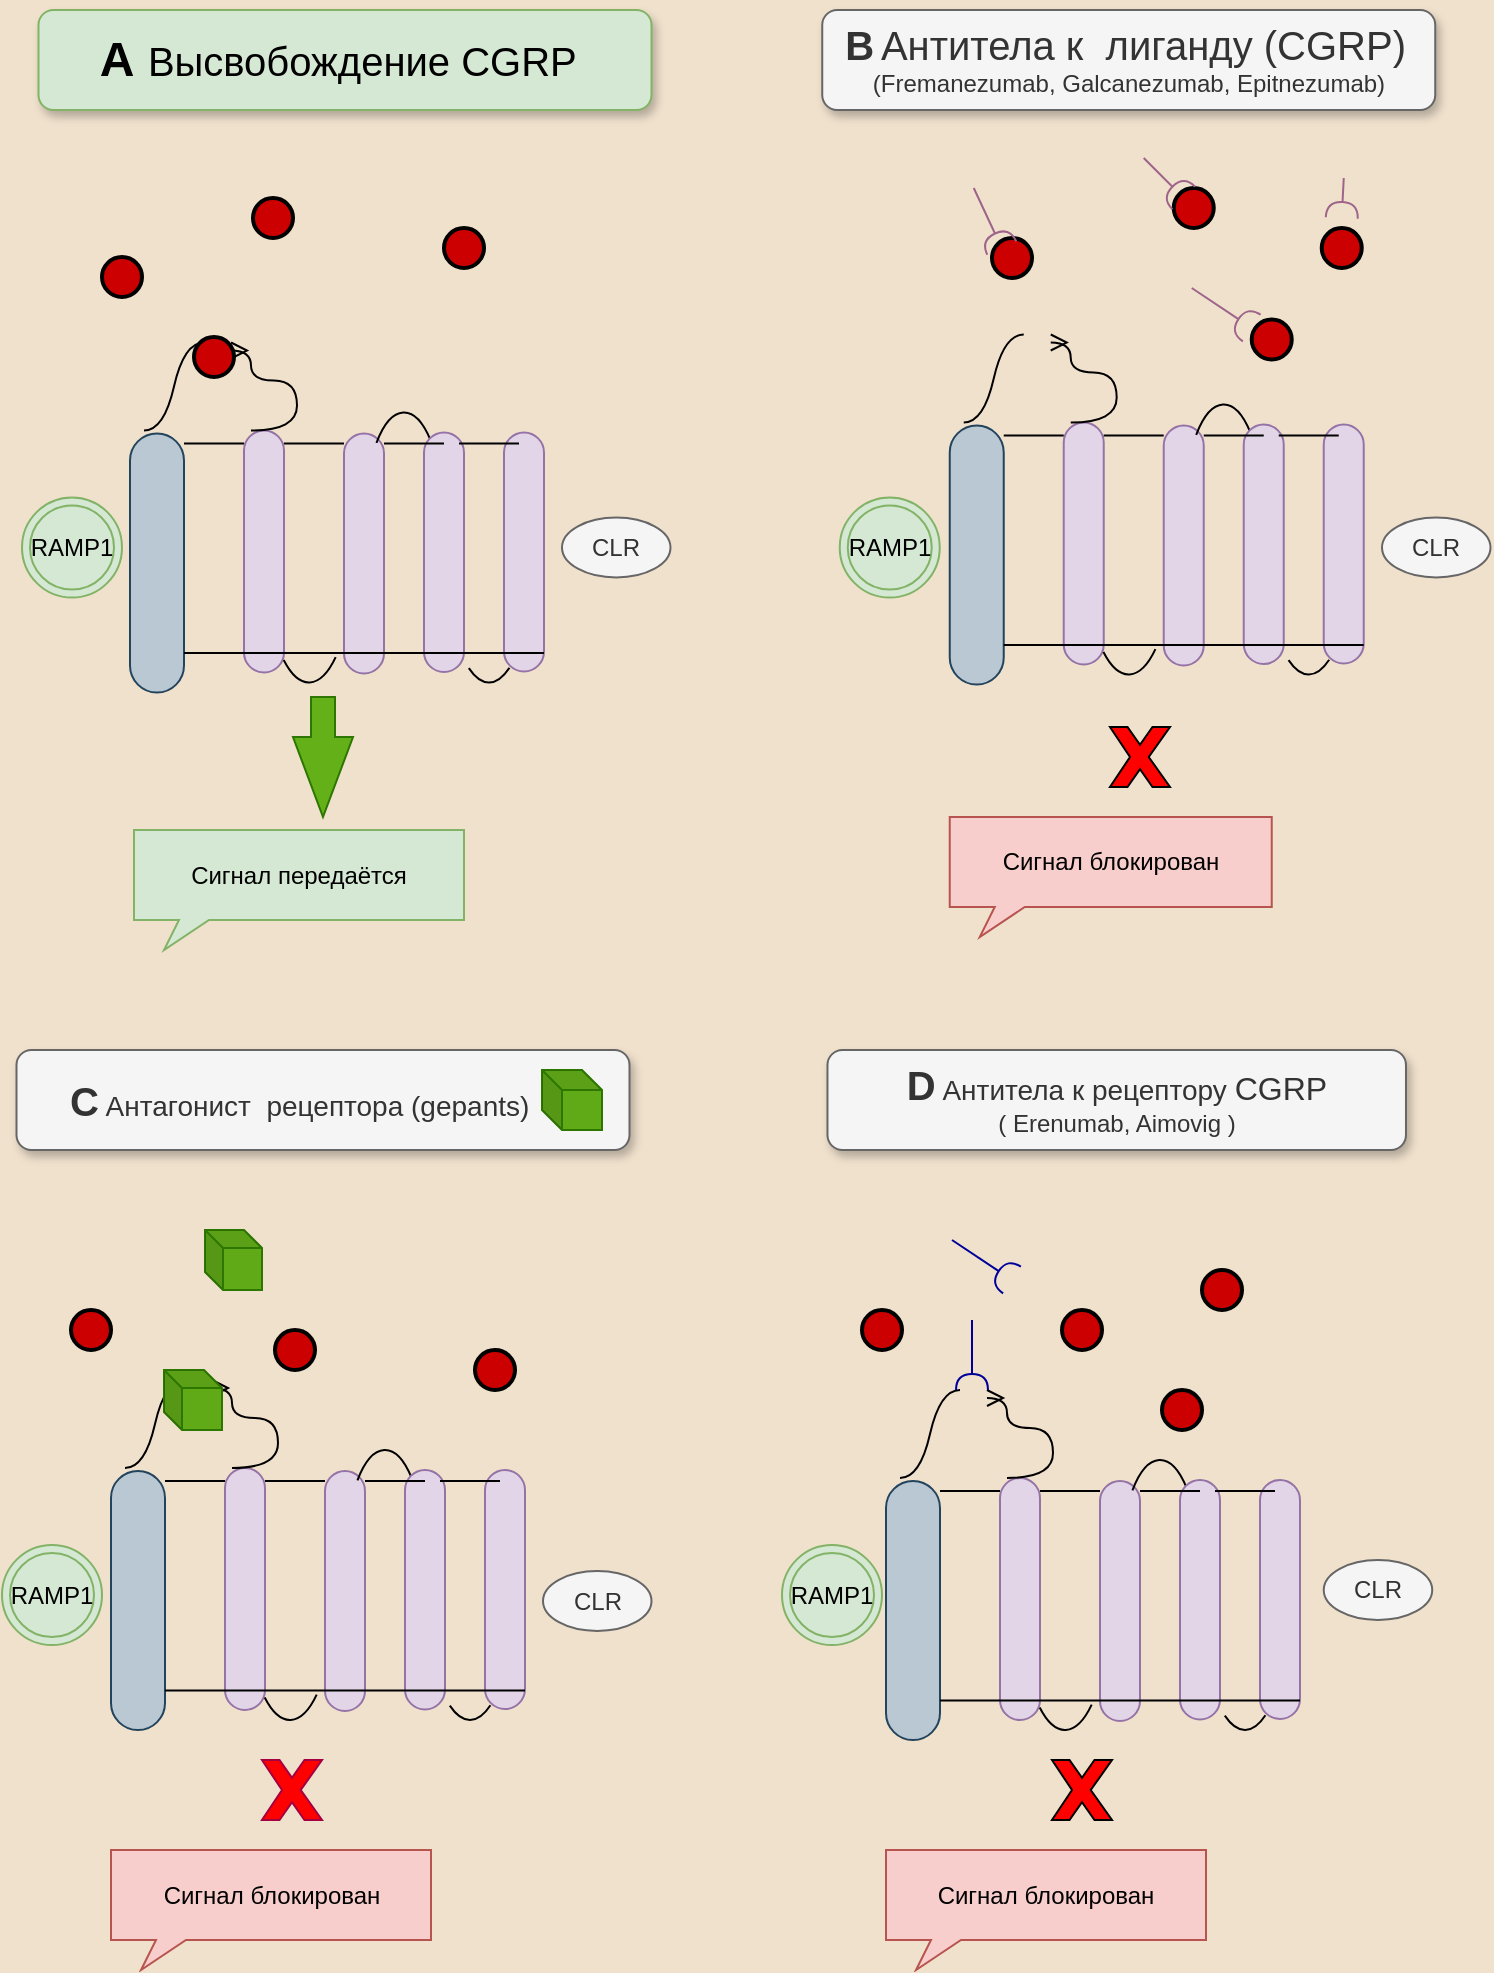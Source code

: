 <mxfile version="24.3.1" type="github">
  <diagram name="Page-1" id="qN-hHGNp-PaqybvG4y1c">
    <mxGraphModel dx="1041" dy="580" grid="1" gridSize="10" guides="1" tooltips="1" connect="1" arrows="1" fold="1" page="1" pageScale="1" pageWidth="850" pageHeight="1100" background="#F0E1CD" math="0" shadow="0">
      <root>
        <mxCell id="0" />
        <mxCell id="1" parent="0" />
        <mxCell id="wgOrSpP6A53-UTRtNlY5-27" value="" style="whiteSpace=wrap;html=1;rounded=1;arcSize=50;align=center;verticalAlign=middle;strokeWidth=1;autosize=1;spacing=4;treeFolding=1;treeMoving=1;newEdgeStyle={&quot;edgeStyle&quot;:&quot;entityRelationEdgeStyle&quot;,&quot;startArrow&quot;:&quot;none&quot;,&quot;endArrow&quot;:&quot;none&quot;,&quot;segment&quot;:10,&quot;curved&quot;:1,&quot;sourcePerimeterSpacing&quot;:0,&quot;targetPerimeterSpacing&quot;:0};direction=south;fillColor=#e1d5e7;strokeColor=#9673a6;" parent="1" vertex="1">
          <mxGeometry x="221" y="261.75" width="20" height="120" as="geometry" />
        </mxCell>
        <mxCell id="wgOrSpP6A53-UTRtNlY5-28" value="" style="whiteSpace=wrap;html=1;rounded=1;arcSize=50;align=center;verticalAlign=middle;strokeWidth=1;autosize=1;spacing=4;treeFolding=1;treeMoving=1;newEdgeStyle={&quot;edgeStyle&quot;:&quot;entityRelationEdgeStyle&quot;,&quot;startArrow&quot;:&quot;none&quot;,&quot;endArrow&quot;:&quot;none&quot;,&quot;segment&quot;:10,&quot;curved&quot;:1,&quot;sourcePerimeterSpacing&quot;:0,&quot;targetPerimeterSpacing&quot;:0};direction=south;fillColor=#bac8d3;strokeColor=#23445d;" parent="1" vertex="1">
          <mxGeometry x="114" y="261.75" width="27" height="129.5" as="geometry" />
        </mxCell>
        <mxCell id="wgOrSpP6A53-UTRtNlY5-29" value="" style="whiteSpace=wrap;html=1;rounded=1;arcSize=50;align=center;verticalAlign=middle;strokeWidth=1;autosize=1;spacing=4;treeFolding=1;treeMoving=1;newEdgeStyle={&quot;edgeStyle&quot;:&quot;entityRelationEdgeStyle&quot;,&quot;startArrow&quot;:&quot;none&quot;,&quot;endArrow&quot;:&quot;none&quot;,&quot;segment&quot;:10,&quot;curved&quot;:1,&quot;sourcePerimeterSpacing&quot;:0,&quot;targetPerimeterSpacing&quot;:0};direction=south;fillColor=#e1d5e7;strokeColor=#9673a6;" parent="1" vertex="1">
          <mxGeometry x="171" y="260.25" width="20" height="121" as="geometry" />
        </mxCell>
        <mxCell id="wgOrSpP6A53-UTRtNlY5-30" value="" style="verticalLabelPosition=bottom;verticalAlign=top;html=1;shape=mxgraph.basic.arc;startAngle=0.879;endAngle=0.115;" parent="1" vertex="1">
          <mxGeometry x="231" y="251.25" width="40" height="110" as="geometry" />
        </mxCell>
        <mxCell id="wgOrSpP6A53-UTRtNlY5-31" value="" style="edgeStyle=entityRelationEdgeStyle;startArrow=none;endArrow=none;segment=10;curved=1;sourcePerimeterSpacing=0;targetPerimeterSpacing=0;rounded=0;" parent="1" edge="1">
          <mxGeometry relative="1" as="geometry">
            <mxPoint x="121" y="260.25" as="sourcePoint" />
            <mxPoint x="151" y="216.25" as="targetPoint" />
          </mxGeometry>
        </mxCell>
        <mxCell id="wgOrSpP6A53-UTRtNlY5-32" value="" style="edgeStyle=orthogonalEdgeStyle;fontSize=12;html=1;endArrow=ERmany;rounded=0;curved=1;" parent="1" edge="1">
          <mxGeometry width="100" height="100" relative="1" as="geometry">
            <mxPoint x="174.5" y="260.25" as="sourcePoint" />
            <mxPoint x="164.5" y="220.25" as="targetPoint" />
            <Array as="points">
              <mxPoint x="197.5" y="260.25" />
              <mxPoint x="197.5" y="235.25" />
              <mxPoint x="174.5" y="235.25" />
              <mxPoint x="174.5" y="220.25" />
            </Array>
          </mxGeometry>
        </mxCell>
        <mxCell id="wgOrSpP6A53-UTRtNlY5-33" value="" style="verticalLabelPosition=bottom;verticalAlign=top;html=1;shape=mxgraph.basic.arc;startAngle=0.899;endAngle=0.095;direction=west;" parent="1" vertex="1">
          <mxGeometry x="181" y="256.25" width="45" height="130" as="geometry" />
        </mxCell>
        <mxCell id="wgOrSpP6A53-UTRtNlY5-34" value="" style="whiteSpace=wrap;html=1;rounded=1;arcSize=50;align=center;verticalAlign=middle;strokeWidth=1;autosize=1;spacing=4;treeFolding=1;treeMoving=1;newEdgeStyle={&quot;edgeStyle&quot;:&quot;entityRelationEdgeStyle&quot;,&quot;startArrow&quot;:&quot;none&quot;,&quot;endArrow&quot;:&quot;none&quot;,&quot;segment&quot;:10,&quot;curved&quot;:1,&quot;sourcePerimeterSpacing&quot;:0,&quot;targetPerimeterSpacing&quot;:0};direction=south;fillColor=#e1d5e7;strokeColor=#9673a6;" parent="1" vertex="1">
          <mxGeometry x="261" y="261.25" width="20" height="119.75" as="geometry" />
        </mxCell>
        <mxCell id="wgOrSpP6A53-UTRtNlY5-35" value="" style="whiteSpace=wrap;html=1;rounded=1;arcSize=50;align=center;verticalAlign=middle;strokeWidth=1;autosize=1;spacing=4;treeFolding=1;treeMoving=1;newEdgeStyle={&quot;edgeStyle&quot;:&quot;entityRelationEdgeStyle&quot;,&quot;startArrow&quot;:&quot;none&quot;,&quot;endArrow&quot;:&quot;none&quot;,&quot;segment&quot;:10,&quot;curved&quot;:1,&quot;sourcePerimeterSpacing&quot;:0,&quot;targetPerimeterSpacing&quot;:0};direction=south;fillColor=#e1d5e7;strokeColor=#9673a6;" parent="1" vertex="1" collapsed="1">
          <mxGeometry x="301" y="261.25" width="20" height="119.5" as="geometry" />
        </mxCell>
        <mxCell id="wgOrSpP6A53-UTRtNlY5-36" value="" style="verticalLabelPosition=bottom;verticalAlign=top;html=1;shape=mxgraph.basic.arc;startAngle=0.925;endAngle=0.074;direction=west;" parent="1" vertex="1">
          <mxGeometry x="271" y="251.25" width="45" height="135" as="geometry" />
        </mxCell>
        <mxCell id="wgOrSpP6A53-UTRtNlY5-37" value="" style="line;strokeWidth=1;rotatable=0;dashed=0;labelPosition=right;align=left;verticalAlign=middle;spacingTop=0;spacingLeft=6;points=[];portConstraint=eastwest;" parent="1" vertex="1">
          <mxGeometry x="141" y="261.75" width="30" height="10" as="geometry" />
        </mxCell>
        <mxCell id="wgOrSpP6A53-UTRtNlY5-38" value="" style="line;strokeWidth=1;rotatable=0;dashed=0;labelPosition=right;align=left;verticalAlign=middle;spacingTop=0;spacingLeft=6;points=[];portConstraint=eastwest;" parent="1" vertex="1">
          <mxGeometry x="191" y="261.75" width="30" height="10" as="geometry" />
        </mxCell>
        <mxCell id="wgOrSpP6A53-UTRtNlY5-39" value="" style="line;strokeWidth=1;rotatable=0;dashed=0;labelPosition=right;align=left;verticalAlign=middle;spacingTop=0;spacingLeft=6;points=[];portConstraint=eastwest;" parent="1" vertex="1">
          <mxGeometry x="241" y="261.75" width="30" height="10" as="geometry" />
        </mxCell>
        <mxCell id="wgOrSpP6A53-UTRtNlY5-40" value="" style="line;strokeWidth=1;rotatable=0;dashed=0;labelPosition=right;align=left;verticalAlign=middle;spacingTop=0;spacingLeft=6;points=[];portConstraint=eastwest;" parent="1" vertex="1">
          <mxGeometry x="278.5" y="266.5" width="30" height="0.5" as="geometry" />
        </mxCell>
        <mxCell id="wgOrSpP6A53-UTRtNlY5-41" value="" style="line;strokeWidth=1;rotatable=0;dashed=0;labelPosition=right;align=left;verticalAlign=middle;spacingTop=0;spacingLeft=6;points=[];portConstraint=eastwest;" parent="1" vertex="1">
          <mxGeometry x="141" y="371.25" width="180" height="0.5" as="geometry" />
        </mxCell>
        <mxCell id="wgOrSpP6A53-UTRtNlY5-42" value="" style="strokeWidth=2;html=1;shape=mxgraph.flowchart.start_2;whiteSpace=wrap;fillColor=#CC0000;" parent="1" vertex="1">
          <mxGeometry x="545" y="164" width="20" height="20" as="geometry" />
        </mxCell>
        <mxCell id="wgOrSpP6A53-UTRtNlY5-43" value="" style="strokeWidth=2;html=1;shape=mxgraph.flowchart.start_2;whiteSpace=wrap;fillColor=#CC0000;" parent="1" vertex="1">
          <mxGeometry x="271" y="159" width="20" height="20" as="geometry" />
        </mxCell>
        <mxCell id="wgOrSpP6A53-UTRtNlY5-44" value="" style="strokeWidth=2;html=1;shape=mxgraph.flowchart.start_2;whiteSpace=wrap;fillColor=#CC0000;" parent="1" vertex="1">
          <mxGeometry x="100" y="173.5" width="20" height="20" as="geometry" />
        </mxCell>
        <mxCell id="wgOrSpP6A53-UTRtNlY5-45" value="" style="strokeWidth=2;html=1;shape=mxgraph.flowchart.start_2;whiteSpace=wrap;fillColor=#CC0000;" parent="1" vertex="1">
          <mxGeometry x="146" y="213.5" width="20" height="20" as="geometry" />
        </mxCell>
        <mxCell id="wgOrSpP6A53-UTRtNlY5-47" value="Сигнал передаётся" style="whiteSpace=wrap;html=1;shape=mxgraph.basic.rectCallout;dx=30;dy=15;boundedLbl=1;fillColor=#d5e8d4;strokeColor=#82b366;" parent="1" vertex="1">
          <mxGeometry x="116" y="460" width="165" height="60" as="geometry" />
        </mxCell>
        <mxCell id="wgOrSpP6A53-UTRtNlY5-48" value="&lt;font style=&quot;font-size: 24px;&quot;&gt;&lt;b&gt;&lt;font style=&quot;font-size: 24px;&quot;&gt;A&lt;/font&gt;&lt;/b&gt; &lt;/font&gt;&lt;font style=&quot;font-size: 20px;&quot;&gt;Высвобождение CGRP&lt;/font&gt;&lt;font style=&quot;font-size: 24px;&quot;&gt;&amp;nbsp;&lt;/font&gt;" style="html=1;whiteSpace=wrap;fillColor=#d5e8d4;strokeColor=#82b366;rounded=1;shadow=1;" parent="1" vertex="1">
          <mxGeometry x="68.25" y="50" width="306.5" height="50" as="geometry" />
        </mxCell>
        <mxCell id="wgOrSpP6A53-UTRtNlY5-49" value="" style="html=1;shadow=0;dashed=0;align=center;verticalAlign=middle;shape=mxgraph.arrows2.arrow;dy=0.6;dx=40;direction=south;notch=0;fillColor=#64B018;fontColor=#ffffff;strokeColor=#2D7600;" parent="1" vertex="1">
          <mxGeometry x="195.5" y="393.51" width="30" height="60" as="geometry" />
        </mxCell>
        <mxCell id="wgOrSpP6A53-UTRtNlY5-50" value="CLR" style="ellipse;whiteSpace=wrap;html=1;fillColor=#f5f5f5;fontColor=#333333;strokeColor=#666666;" parent="1" vertex="1">
          <mxGeometry x="330" y="303.75" width="54.25" height="30" as="geometry" />
        </mxCell>
        <mxCell id="wgOrSpP6A53-UTRtNlY5-51" value="RAMP1" style="ellipse;shape=doubleEllipse;whiteSpace=wrap;html=1;aspect=fixed;fillColor=#d5e8d4;strokeColor=#82b366;" parent="1" vertex="1">
          <mxGeometry x="60" y="293.75" width="50" height="50" as="geometry" />
        </mxCell>
        <mxCell id="wgOrSpP6A53-UTRtNlY5-52" value="" style="whiteSpace=wrap;html=1;rounded=1;arcSize=50;align=center;verticalAlign=middle;strokeWidth=1;autosize=1;spacing=4;treeFolding=1;treeMoving=1;newEdgeStyle={&quot;edgeStyle&quot;:&quot;entityRelationEdgeStyle&quot;,&quot;startArrow&quot;:&quot;none&quot;,&quot;endArrow&quot;:&quot;none&quot;,&quot;segment&quot;:10,&quot;curved&quot;:1,&quot;sourcePerimeterSpacing&quot;:0,&quot;targetPerimeterSpacing&quot;:0};direction=south;fillColor=#e1d5e7;strokeColor=#9673a6;" parent="1" vertex="1">
          <mxGeometry x="211.5" y="780.5" width="20" height="120" as="geometry" />
        </mxCell>
        <mxCell id="wgOrSpP6A53-UTRtNlY5-53" value="" style="whiteSpace=wrap;html=1;rounded=1;arcSize=50;align=center;verticalAlign=middle;strokeWidth=1;autosize=1;spacing=4;treeFolding=1;treeMoving=1;newEdgeStyle={&quot;edgeStyle&quot;:&quot;entityRelationEdgeStyle&quot;,&quot;startArrow&quot;:&quot;none&quot;,&quot;endArrow&quot;:&quot;none&quot;,&quot;segment&quot;:10,&quot;curved&quot;:1,&quot;sourcePerimeterSpacing&quot;:0,&quot;targetPerimeterSpacing&quot;:0};direction=south;fillColor=#bac8d3;strokeColor=#23445d;" parent="1" vertex="1">
          <mxGeometry x="104.5" y="780.5" width="27" height="129.5" as="geometry" />
        </mxCell>
        <mxCell id="wgOrSpP6A53-UTRtNlY5-54" value="" style="whiteSpace=wrap;html=1;rounded=1;arcSize=50;align=center;verticalAlign=middle;strokeWidth=1;autosize=1;spacing=4;treeFolding=1;treeMoving=1;newEdgeStyle={&quot;edgeStyle&quot;:&quot;entityRelationEdgeStyle&quot;,&quot;startArrow&quot;:&quot;none&quot;,&quot;endArrow&quot;:&quot;none&quot;,&quot;segment&quot;:10,&quot;curved&quot;:1,&quot;sourcePerimeterSpacing&quot;:0,&quot;targetPerimeterSpacing&quot;:0};direction=south;fillColor=#e1d5e7;strokeColor=#9673a6;" parent="1" vertex="1">
          <mxGeometry x="161.5" y="779" width="20" height="121" as="geometry" />
        </mxCell>
        <mxCell id="wgOrSpP6A53-UTRtNlY5-55" value="" style="verticalLabelPosition=bottom;verticalAlign=top;html=1;shape=mxgraph.basic.arc;startAngle=0.879;endAngle=0.115;" parent="1" vertex="1">
          <mxGeometry x="221.5" y="770" width="40" height="110" as="geometry" />
        </mxCell>
        <mxCell id="wgOrSpP6A53-UTRtNlY5-56" value="" style="edgeStyle=entityRelationEdgeStyle;startArrow=none;endArrow=none;segment=10;curved=1;sourcePerimeterSpacing=0;targetPerimeterSpacing=0;rounded=0;" parent="1" edge="1">
          <mxGeometry relative="1" as="geometry">
            <mxPoint x="111.5" y="779" as="sourcePoint" />
            <mxPoint x="141.5" y="735" as="targetPoint" />
          </mxGeometry>
        </mxCell>
        <mxCell id="wgOrSpP6A53-UTRtNlY5-57" value="" style="edgeStyle=orthogonalEdgeStyle;fontSize=12;html=1;endArrow=ERmany;rounded=0;curved=1;" parent="1" edge="1">
          <mxGeometry width="100" height="100" relative="1" as="geometry">
            <mxPoint x="165" y="779" as="sourcePoint" />
            <mxPoint x="155" y="739" as="targetPoint" />
            <Array as="points">
              <mxPoint x="188" y="779" />
              <mxPoint x="188" y="754" />
              <mxPoint x="165" y="754" />
              <mxPoint x="165" y="739" />
            </Array>
          </mxGeometry>
        </mxCell>
        <mxCell id="wgOrSpP6A53-UTRtNlY5-58" value="" style="verticalLabelPosition=bottom;verticalAlign=top;html=1;shape=mxgraph.basic.arc;startAngle=0.899;endAngle=0.095;direction=west;" parent="1" vertex="1">
          <mxGeometry x="171.5" y="775" width="45" height="130" as="geometry" />
        </mxCell>
        <mxCell id="wgOrSpP6A53-UTRtNlY5-59" value="" style="whiteSpace=wrap;html=1;rounded=1;arcSize=50;align=center;verticalAlign=middle;strokeWidth=1;autosize=1;spacing=4;treeFolding=1;treeMoving=1;newEdgeStyle={&quot;edgeStyle&quot;:&quot;entityRelationEdgeStyle&quot;,&quot;startArrow&quot;:&quot;none&quot;,&quot;endArrow&quot;:&quot;none&quot;,&quot;segment&quot;:10,&quot;curved&quot;:1,&quot;sourcePerimeterSpacing&quot;:0,&quot;targetPerimeterSpacing&quot;:0};direction=south;fillColor=#e1d5e7;strokeColor=#9673a6;" parent="1" vertex="1">
          <mxGeometry x="251.5" y="780" width="20" height="119.75" as="geometry" />
        </mxCell>
        <mxCell id="wgOrSpP6A53-UTRtNlY5-60" value="" style="whiteSpace=wrap;html=1;rounded=1;arcSize=50;align=center;verticalAlign=middle;strokeWidth=1;autosize=1;spacing=4;treeFolding=1;treeMoving=1;newEdgeStyle={&quot;edgeStyle&quot;:&quot;entityRelationEdgeStyle&quot;,&quot;startArrow&quot;:&quot;none&quot;,&quot;endArrow&quot;:&quot;none&quot;,&quot;segment&quot;:10,&quot;curved&quot;:1,&quot;sourcePerimeterSpacing&quot;:0,&quot;targetPerimeterSpacing&quot;:0};direction=south;fillColor=#e1d5e7;strokeColor=#9673a6;" parent="1" vertex="1">
          <mxGeometry x="291.5" y="780" width="20" height="119.5" as="geometry" />
        </mxCell>
        <mxCell id="wgOrSpP6A53-UTRtNlY5-61" value="" style="verticalLabelPosition=bottom;verticalAlign=top;html=1;shape=mxgraph.basic.arc;startAngle=0.925;endAngle=0.074;direction=west;" parent="1" vertex="1">
          <mxGeometry x="261.5" y="770" width="45" height="135" as="geometry" />
        </mxCell>
        <mxCell id="wgOrSpP6A53-UTRtNlY5-62" value="" style="line;strokeWidth=1;rotatable=0;dashed=0;labelPosition=right;align=left;verticalAlign=middle;spacingTop=0;spacingLeft=6;points=[];portConstraint=eastwest;" parent="1" vertex="1">
          <mxGeometry x="131.5" y="780.5" width="30" height="10" as="geometry" />
        </mxCell>
        <mxCell id="wgOrSpP6A53-UTRtNlY5-63" value="" style="line;strokeWidth=1;rotatable=0;dashed=0;labelPosition=right;align=left;verticalAlign=middle;spacingTop=0;spacingLeft=6;points=[];portConstraint=eastwest;" parent="1" vertex="1">
          <mxGeometry x="181.5" y="780.5" width="30" height="10" as="geometry" />
        </mxCell>
        <mxCell id="wgOrSpP6A53-UTRtNlY5-64" value="" style="line;strokeWidth=1;rotatable=0;dashed=0;labelPosition=right;align=left;verticalAlign=middle;spacingTop=0;spacingLeft=6;points=[];portConstraint=eastwest;" parent="1" vertex="1">
          <mxGeometry x="231.5" y="780.5" width="30" height="10" as="geometry" />
        </mxCell>
        <mxCell id="wgOrSpP6A53-UTRtNlY5-65" value="" style="line;strokeWidth=1;rotatable=0;dashed=0;labelPosition=right;align=left;verticalAlign=middle;spacingTop=0;spacingLeft=6;points=[];portConstraint=eastwest;" parent="1" vertex="1">
          <mxGeometry x="269" y="785.25" width="30" height="0.5" as="geometry" />
        </mxCell>
        <mxCell id="wgOrSpP6A53-UTRtNlY5-66" value="" style="line;strokeWidth=1;rotatable=0;dashed=0;labelPosition=right;align=left;verticalAlign=middle;spacingTop=0;spacingLeft=6;points=[];portConstraint=eastwest;" parent="1" vertex="1">
          <mxGeometry x="131.5" y="890" width="180" height="0.5" as="geometry" />
        </mxCell>
        <mxCell id="wgOrSpP6A53-UTRtNlY5-67" value="" style="strokeWidth=2;html=1;shape=mxgraph.flowchart.start_2;whiteSpace=wrap;fillColor=#CC0000;" parent="1" vertex="1">
          <mxGeometry x="84.5" y="700" width="20" height="20" as="geometry" />
        </mxCell>
        <mxCell id="wgOrSpP6A53-UTRtNlY5-68" value="" style="strokeWidth=2;html=1;shape=mxgraph.flowchart.start_2;whiteSpace=wrap;fillColor=#CC0000;" parent="1" vertex="1">
          <mxGeometry x="186.5" y="710" width="20" height="20" as="geometry" />
        </mxCell>
        <mxCell id="wgOrSpP6A53-UTRtNlY5-69" value="" style="strokeWidth=2;html=1;shape=mxgraph.flowchart.start_2;whiteSpace=wrap;fillColor=#CC0000;" parent="1" vertex="1">
          <mxGeometry x="286.5" y="720" width="20" height="20" as="geometry" />
        </mxCell>
        <mxCell id="wgOrSpP6A53-UTRtNlY5-71" value="" style="verticalLabelPosition=bottom;verticalAlign=top;html=1;shape=mxgraph.basic.x;fillColor=#FF0000;fontColor=#ffffff;strokeColor=#A50040;" parent="1" vertex="1">
          <mxGeometry x="180" y="925" width="30" height="30" as="geometry" />
        </mxCell>
        <mxCell id="wgOrSpP6A53-UTRtNlY5-72" value="Сигнал блокирован" style="whiteSpace=wrap;html=1;shape=mxgraph.basic.rectCallout;dx=30;dy=15;boundedLbl=1;fillColor=#f8cecc;strokeColor=#b85450;" parent="1" vertex="1">
          <mxGeometry x="104.5" y="970" width="160" height="60" as="geometry" />
        </mxCell>
        <mxCell id="wgOrSpP6A53-UTRtNlY5-73" value="&lt;b&gt;&lt;font style=&quot;font-size: 20px;&quot;&gt;C&lt;/font&gt;&lt;/b&gt;&amp;nbsp;&lt;font style=&quot;font-size: 14px;&quot;&gt;Антагонист&amp;nbsp; рецептора (gepants)&amp;nbsp; &amp;nbsp; &amp;nbsp;&amp;nbsp;&lt;/font&gt;" style="html=1;whiteSpace=wrap;rounded=1;shadow=1;glass=0;fillColor=#f5f5f5;strokeColor=#666666;fontColor=#333333;" parent="1" vertex="1">
          <mxGeometry x="57.25" y="570" width="306.5" height="50" as="geometry" />
        </mxCell>
        <mxCell id="wgOrSpP6A53-UTRtNlY5-74" value="CLR" style="ellipse;whiteSpace=wrap;html=1;fillColor=#f5f5f5;fontColor=#333333;strokeColor=#666666;" parent="1" vertex="1">
          <mxGeometry x="320.5" y="830.5" width="54.25" height="30" as="geometry" />
        </mxCell>
        <mxCell id="wgOrSpP6A53-UTRtNlY5-75" value="RAMP1" style="ellipse;shape=doubleEllipse;whiteSpace=wrap;html=1;aspect=fixed;fillColor=#d5e8d4;strokeColor=#82b366;" parent="1" vertex="1">
          <mxGeometry x="50" y="817.5" width="50" height="50" as="geometry" />
        </mxCell>
        <mxCell id="wgOrSpP6A53-UTRtNlY5-136" value="" style="whiteSpace=wrap;html=1;rounded=1;arcSize=50;align=center;verticalAlign=middle;strokeWidth=1;autosize=1;spacing=4;treeFolding=1;treeMoving=1;newEdgeStyle={&quot;edgeStyle&quot;:&quot;entityRelationEdgeStyle&quot;,&quot;startArrow&quot;:&quot;none&quot;,&quot;endArrow&quot;:&quot;none&quot;,&quot;segment&quot;:10,&quot;curved&quot;:1,&quot;sourcePerimeterSpacing&quot;:0,&quot;targetPerimeterSpacing&quot;:0};direction=south;fillColor=#e1d5e7;strokeColor=#9673a6;" parent="1" vertex="1">
          <mxGeometry x="599" y="785.5" width="20" height="120" as="geometry" />
        </mxCell>
        <mxCell id="wgOrSpP6A53-UTRtNlY5-137" value="" style="whiteSpace=wrap;html=1;rounded=1;arcSize=50;align=center;verticalAlign=middle;strokeWidth=1;autosize=1;spacing=4;treeFolding=1;treeMoving=1;newEdgeStyle={&quot;edgeStyle&quot;:&quot;entityRelationEdgeStyle&quot;,&quot;startArrow&quot;:&quot;none&quot;,&quot;endArrow&quot;:&quot;none&quot;,&quot;segment&quot;:10,&quot;curved&quot;:1,&quot;sourcePerimeterSpacing&quot;:0,&quot;targetPerimeterSpacing&quot;:0};direction=south;fillColor=#bac8d3;strokeColor=#23445d;" parent="1" vertex="1">
          <mxGeometry x="492" y="785.5" width="27" height="129.5" as="geometry" />
        </mxCell>
        <mxCell id="wgOrSpP6A53-UTRtNlY5-138" value="" style="whiteSpace=wrap;html=1;rounded=1;arcSize=50;align=center;verticalAlign=middle;strokeWidth=1;autosize=1;spacing=4;treeFolding=1;treeMoving=1;newEdgeStyle={&quot;edgeStyle&quot;:&quot;entityRelationEdgeStyle&quot;,&quot;startArrow&quot;:&quot;none&quot;,&quot;endArrow&quot;:&quot;none&quot;,&quot;segment&quot;:10,&quot;curved&quot;:1,&quot;sourcePerimeterSpacing&quot;:0,&quot;targetPerimeterSpacing&quot;:0};direction=south;fillColor=#e1d5e7;strokeColor=#9673a6;" parent="1" vertex="1">
          <mxGeometry x="549" y="784" width="20" height="121" as="geometry" />
        </mxCell>
        <mxCell id="wgOrSpP6A53-UTRtNlY5-139" value="" style="verticalLabelPosition=bottom;verticalAlign=top;html=1;shape=mxgraph.basic.arc;startAngle=0.879;endAngle=0.115;" parent="1" vertex="1">
          <mxGeometry x="609" y="775" width="40" height="110" as="geometry" />
        </mxCell>
        <mxCell id="wgOrSpP6A53-UTRtNlY5-140" value="" style="edgeStyle=entityRelationEdgeStyle;startArrow=none;endArrow=none;segment=10;curved=1;sourcePerimeterSpacing=0;targetPerimeterSpacing=0;rounded=0;" parent="1" edge="1">
          <mxGeometry relative="1" as="geometry">
            <mxPoint x="499" y="784" as="sourcePoint" />
            <mxPoint x="529" y="740" as="targetPoint" />
          </mxGeometry>
        </mxCell>
        <mxCell id="wgOrSpP6A53-UTRtNlY5-141" value="" style="edgeStyle=orthogonalEdgeStyle;fontSize=12;html=1;endArrow=ERmany;rounded=0;curved=1;" parent="1" edge="1">
          <mxGeometry width="100" height="100" relative="1" as="geometry">
            <mxPoint x="552.5" y="784" as="sourcePoint" />
            <mxPoint x="542.5" y="744" as="targetPoint" />
            <Array as="points">
              <mxPoint x="575.5" y="784" />
              <mxPoint x="575.5" y="759" />
              <mxPoint x="552.5" y="759" />
              <mxPoint x="552.5" y="744" />
            </Array>
          </mxGeometry>
        </mxCell>
        <mxCell id="wgOrSpP6A53-UTRtNlY5-142" value="" style="verticalLabelPosition=bottom;verticalAlign=top;html=1;shape=mxgraph.basic.arc;startAngle=0.899;endAngle=0.095;direction=west;" parent="1" vertex="1">
          <mxGeometry x="559" y="780" width="45" height="130" as="geometry" />
        </mxCell>
        <mxCell id="wgOrSpP6A53-UTRtNlY5-143" value="" style="whiteSpace=wrap;html=1;rounded=1;arcSize=50;align=center;verticalAlign=middle;strokeWidth=1;autosize=1;spacing=4;treeFolding=1;treeMoving=1;newEdgeStyle={&quot;edgeStyle&quot;:&quot;entityRelationEdgeStyle&quot;,&quot;startArrow&quot;:&quot;none&quot;,&quot;endArrow&quot;:&quot;none&quot;,&quot;segment&quot;:10,&quot;curved&quot;:1,&quot;sourcePerimeterSpacing&quot;:0,&quot;targetPerimeterSpacing&quot;:0};direction=south;fillColor=#e1d5e7;strokeColor=#9673a6;" parent="1" vertex="1">
          <mxGeometry x="639" y="785" width="20" height="119.75" as="geometry" />
        </mxCell>
        <mxCell id="wgOrSpP6A53-UTRtNlY5-144" value="" style="whiteSpace=wrap;html=1;rounded=1;arcSize=50;align=center;verticalAlign=middle;strokeWidth=1;autosize=1;spacing=4;treeFolding=1;treeMoving=1;newEdgeStyle={&quot;edgeStyle&quot;:&quot;entityRelationEdgeStyle&quot;,&quot;startArrow&quot;:&quot;none&quot;,&quot;endArrow&quot;:&quot;none&quot;,&quot;segment&quot;:10,&quot;curved&quot;:1,&quot;sourcePerimeterSpacing&quot;:0,&quot;targetPerimeterSpacing&quot;:0};direction=south;fillColor=#e1d5e7;strokeColor=#9673a6;" parent="1" vertex="1" collapsed="1">
          <mxGeometry x="679" y="785" width="20" height="119.5" as="geometry" />
        </mxCell>
        <mxCell id="wgOrSpP6A53-UTRtNlY5-145" value="" style="verticalLabelPosition=bottom;verticalAlign=top;html=1;shape=mxgraph.basic.arc;startAngle=0.925;endAngle=0.074;direction=west;" parent="1" vertex="1">
          <mxGeometry x="649" y="775" width="45" height="135" as="geometry" />
        </mxCell>
        <mxCell id="wgOrSpP6A53-UTRtNlY5-146" value="" style="line;strokeWidth=1;rotatable=0;dashed=0;labelPosition=right;align=left;verticalAlign=middle;spacingTop=0;spacingLeft=6;points=[];portConstraint=eastwest;" parent="1" vertex="1">
          <mxGeometry x="519" y="785.5" width="30" height="10" as="geometry" />
        </mxCell>
        <mxCell id="wgOrSpP6A53-UTRtNlY5-147" value="" style="line;strokeWidth=1;rotatable=0;dashed=0;labelPosition=right;align=left;verticalAlign=middle;spacingTop=0;spacingLeft=6;points=[];portConstraint=eastwest;" parent="1" vertex="1">
          <mxGeometry x="569" y="785.5" width="30" height="10" as="geometry" />
        </mxCell>
        <mxCell id="wgOrSpP6A53-UTRtNlY5-148" value="" style="line;strokeWidth=1;rotatable=0;dashed=0;labelPosition=right;align=left;verticalAlign=middle;spacingTop=0;spacingLeft=6;points=[];portConstraint=eastwest;" parent="1" vertex="1">
          <mxGeometry x="619" y="785.5" width="30" height="10" as="geometry" />
        </mxCell>
        <mxCell id="wgOrSpP6A53-UTRtNlY5-149" value="" style="line;strokeWidth=1;rotatable=0;dashed=0;labelPosition=right;align=left;verticalAlign=middle;spacingTop=0;spacingLeft=6;points=[];portConstraint=eastwest;" parent="1" vertex="1">
          <mxGeometry x="656.5" y="790.25" width="30" height="0.5" as="geometry" />
        </mxCell>
        <mxCell id="wgOrSpP6A53-UTRtNlY5-150" value="" style="line;strokeWidth=1;rotatable=0;dashed=0;labelPosition=right;align=left;verticalAlign=middle;spacingTop=0;spacingLeft=6;points=[];portConstraint=eastwest;" parent="1" vertex="1">
          <mxGeometry x="519" y="895" width="180" height="0.5" as="geometry" />
        </mxCell>
        <mxCell id="wgOrSpP6A53-UTRtNlY5-151" value="" style="strokeWidth=2;html=1;shape=mxgraph.flowchart.start_2;whiteSpace=wrap;fillColor=#CC0000;" parent="1" vertex="1">
          <mxGeometry x="580" y="700" width="20" height="20" as="geometry" />
        </mxCell>
        <mxCell id="wgOrSpP6A53-UTRtNlY5-152" value="" style="strokeWidth=2;html=1;shape=mxgraph.flowchart.start_2;whiteSpace=wrap;fillColor=#CC0000;" parent="1" vertex="1">
          <mxGeometry x="630" y="740" width="20" height="20" as="geometry" />
        </mxCell>
        <mxCell id="wgOrSpP6A53-UTRtNlY5-153" value="" style="strokeWidth=2;html=1;shape=mxgraph.flowchart.start_2;whiteSpace=wrap;fillColor=#CC0000;" parent="1" vertex="1">
          <mxGeometry x="650" y="680" width="20" height="20" as="geometry" />
        </mxCell>
        <mxCell id="wgOrSpP6A53-UTRtNlY5-154" value="" style="strokeWidth=2;html=1;shape=mxgraph.flowchart.start_2;whiteSpace=wrap;fillColor=#CC0000;" parent="1" vertex="1">
          <mxGeometry x="480" y="700" width="20" height="20" as="geometry" />
        </mxCell>
        <mxCell id="wgOrSpP6A53-UTRtNlY5-155" value="" style="ellipse;whiteSpace=wrap;html=1;align=center;aspect=fixed;fillColor=none;strokeColor=none;resizable=0;perimeter=centerPerimeter;rotatable=0;allowArrows=0;points=[];outlineConnect=1;" parent="1" vertex="1">
          <mxGeometry x="450" y="1000" width="10" height="10" as="geometry" />
        </mxCell>
        <mxCell id="wgOrSpP6A53-UTRtNlY5-156" value="" style="rounded=0;orthogonalLoop=1;jettySize=auto;html=1;endArrow=halfCircle;endFill=0;endSize=6;strokeWidth=1;sketch=0;fontSize=12;curved=1;exitX=0.66;exitY=0.92;exitDx=0;exitDy=0;exitPerimeter=0;fillColor=#f8cecc;strokeColor=#000099;" parent="1" source="wgOrSpP6A53-UTRtNlY5-157" edge="1">
          <mxGeometry relative="1" as="geometry">
            <mxPoint x="520" y="720" as="sourcePoint" />
            <mxPoint x="535" y="740" as="targetPoint" />
          </mxGeometry>
        </mxCell>
        <mxCell id="wgOrSpP6A53-UTRtNlY5-157" value="" style="ellipse;whiteSpace=wrap;html=1;align=center;aspect=fixed;fillColor=none;strokeColor=none;resizable=0;perimeter=centerPerimeter;rotatable=0;allowArrows=0;points=[];outlineConnect=1;" parent="1" vertex="1">
          <mxGeometry x="530" y="700" width="10" height="10" as="geometry" />
        </mxCell>
        <mxCell id="wgOrSpP6A53-UTRtNlY5-158" value="" style="rounded=0;orthogonalLoop=1;jettySize=auto;html=1;endArrow=halfCircle;endFill=0;endSize=6;strokeWidth=1;sketch=0;fontSize=12;curved=1;fillColor=#f8cecc;strokeColor=#000099;" parent="1" target="wgOrSpP6A53-UTRtNlY5-159" edge="1">
          <mxGeometry relative="1" as="geometry">
            <mxPoint x="525" y="665" as="sourcePoint" />
          </mxGeometry>
        </mxCell>
        <mxCell id="wgOrSpP6A53-UTRtNlY5-159" value="" style="ellipse;whiteSpace=wrap;html=1;align=center;aspect=fixed;fillColor=none;strokeColor=none;resizable=0;perimeter=centerPerimeter;rotatable=0;allowArrows=0;points=[];outlineConnect=1;" parent="1" vertex="1">
          <mxGeometry x="550" y="680" width="10" height="10" as="geometry" />
        </mxCell>
        <mxCell id="wgOrSpP6A53-UTRtNlY5-160" value="" style="verticalLabelPosition=bottom;verticalAlign=top;html=1;shape=mxgraph.basic.x;fillColor=#FF0000;" parent="1" vertex="1">
          <mxGeometry x="575" y="925" width="30" height="30" as="geometry" />
        </mxCell>
        <mxCell id="wgOrSpP6A53-UTRtNlY5-161" value="Сигнал блокирован" style="whiteSpace=wrap;html=1;shape=mxgraph.basic.rectCallout;dx=30;dy=15;boundedLbl=1;fillColor=#f8cecc;strokeColor=#b85450;" parent="1" vertex="1">
          <mxGeometry x="492" y="970" width="160" height="60" as="geometry" />
        </mxCell>
        <mxCell id="wgOrSpP6A53-UTRtNlY5-162" value="&lt;b&gt;&lt;font style=&quot;font-size: 20px;&quot;&gt;D&lt;/font&gt;&lt;/b&gt; &lt;font style=&quot;font-size: 14px;&quot;&gt;Антитела к рецептору &lt;/font&gt;&lt;font style=&quot;font-size: 16px;&quot;&gt;CGRP&lt;/font&gt;&lt;div&gt;( Erenumab, Aimovig )&lt;/div&gt;" style="html=1;whiteSpace=wrap;rounded=1;shadow=1;fillColor=#f5f5f5;fontColor=#333333;strokeColor=#666666;" parent="1" vertex="1">
          <mxGeometry x="462.74" y="570" width="289.25" height="50" as="geometry" />
        </mxCell>
        <mxCell id="wgOrSpP6A53-UTRtNlY5-163" value="CLR" style="ellipse;whiteSpace=wrap;html=1;fillColor=#f5f5f5;fontColor=#333333;strokeColor=#666666;" parent="1" vertex="1">
          <mxGeometry x="710.87" y="825" width="54.25" height="30" as="geometry" />
        </mxCell>
        <mxCell id="wgOrSpP6A53-UTRtNlY5-164" value="RAMP1" style="ellipse;shape=doubleEllipse;whiteSpace=wrap;html=1;aspect=fixed;fillColor=#d5e8d4;strokeColor=#82b366;" parent="1" vertex="1">
          <mxGeometry x="440" y="817.5" width="50" height="50" as="geometry" />
        </mxCell>
        <mxCell id="wgOrSpP6A53-UTRtNlY5-165" value="" style="whiteSpace=wrap;html=1;rounded=1;arcSize=50;align=center;verticalAlign=middle;strokeWidth=1;autosize=1;spacing=4;treeFolding=1;treeMoving=1;newEdgeStyle={&quot;edgeStyle&quot;:&quot;entityRelationEdgeStyle&quot;,&quot;startArrow&quot;:&quot;none&quot;,&quot;endArrow&quot;:&quot;none&quot;,&quot;segment&quot;:10,&quot;curved&quot;:1,&quot;sourcePerimeterSpacing&quot;:0,&quot;targetPerimeterSpacing&quot;:0};direction=south;fillColor=#e1d5e7;strokeColor=#9673a6;" parent="1" vertex="1">
          <mxGeometry x="630.87" y="257.75" width="20" height="120" as="geometry" />
        </mxCell>
        <mxCell id="wgOrSpP6A53-UTRtNlY5-166" value="" style="whiteSpace=wrap;html=1;rounded=1;arcSize=50;align=center;verticalAlign=middle;strokeWidth=1;autosize=1;spacing=4;treeFolding=1;treeMoving=1;newEdgeStyle={&quot;edgeStyle&quot;:&quot;entityRelationEdgeStyle&quot;,&quot;startArrow&quot;:&quot;none&quot;,&quot;endArrow&quot;:&quot;none&quot;,&quot;segment&quot;:10,&quot;curved&quot;:1,&quot;sourcePerimeterSpacing&quot;:0,&quot;targetPerimeterSpacing&quot;:0};direction=south;fillColor=#bac8d3;strokeColor=#23445d;" parent="1" vertex="1">
          <mxGeometry x="523.87" y="257.75" width="27" height="129.5" as="geometry" />
        </mxCell>
        <mxCell id="wgOrSpP6A53-UTRtNlY5-167" value="" style="whiteSpace=wrap;html=1;rounded=1;arcSize=50;align=center;verticalAlign=middle;strokeWidth=1;autosize=1;spacing=4;treeFolding=1;treeMoving=1;newEdgeStyle={&quot;edgeStyle&quot;:&quot;entityRelationEdgeStyle&quot;,&quot;startArrow&quot;:&quot;none&quot;,&quot;endArrow&quot;:&quot;none&quot;,&quot;segment&quot;:10,&quot;curved&quot;:1,&quot;sourcePerimeterSpacing&quot;:0,&quot;targetPerimeterSpacing&quot;:0};direction=south;fillColor=#e1d5e7;strokeColor=#9673a6;" parent="1" vertex="1">
          <mxGeometry x="580.87" y="256.25" width="20" height="121" as="geometry" />
        </mxCell>
        <mxCell id="wgOrSpP6A53-UTRtNlY5-168" value="" style="verticalLabelPosition=bottom;verticalAlign=top;html=1;shape=mxgraph.basic.arc;startAngle=0.879;endAngle=0.115;" parent="1" vertex="1">
          <mxGeometry x="640.87" y="247.25" width="40" height="110" as="geometry" />
        </mxCell>
        <mxCell id="wgOrSpP6A53-UTRtNlY5-169" value="" style="edgeStyle=entityRelationEdgeStyle;startArrow=none;endArrow=none;segment=10;curved=1;sourcePerimeterSpacing=0;targetPerimeterSpacing=0;rounded=0;" parent="1" edge="1">
          <mxGeometry relative="1" as="geometry">
            <mxPoint x="530.87" y="256.25" as="sourcePoint" />
            <mxPoint x="560.87" y="212.25" as="targetPoint" />
          </mxGeometry>
        </mxCell>
        <mxCell id="wgOrSpP6A53-UTRtNlY5-170" value="" style="edgeStyle=orthogonalEdgeStyle;fontSize=12;html=1;endArrow=ERmany;rounded=0;curved=1;" parent="1" edge="1">
          <mxGeometry width="100" height="100" relative="1" as="geometry">
            <mxPoint x="584.37" y="256.25" as="sourcePoint" />
            <mxPoint x="574.37" y="216.25" as="targetPoint" />
            <Array as="points">
              <mxPoint x="607.37" y="256.25" />
              <mxPoint x="607.37" y="231.25" />
              <mxPoint x="584.37" y="231.25" />
              <mxPoint x="584.37" y="216.25" />
            </Array>
          </mxGeometry>
        </mxCell>
        <mxCell id="wgOrSpP6A53-UTRtNlY5-171" value="" style="verticalLabelPosition=bottom;verticalAlign=top;html=1;shape=mxgraph.basic.arc;startAngle=0.899;endAngle=0.095;direction=west;" parent="1" vertex="1">
          <mxGeometry x="590.87" y="252.25" width="45" height="130" as="geometry" />
        </mxCell>
        <mxCell id="wgOrSpP6A53-UTRtNlY5-172" value="" style="whiteSpace=wrap;html=1;rounded=1;arcSize=50;align=center;verticalAlign=middle;strokeWidth=1;autosize=1;spacing=4;treeFolding=1;treeMoving=1;newEdgeStyle={&quot;edgeStyle&quot;:&quot;entityRelationEdgeStyle&quot;,&quot;startArrow&quot;:&quot;none&quot;,&quot;endArrow&quot;:&quot;none&quot;,&quot;segment&quot;:10,&quot;curved&quot;:1,&quot;sourcePerimeterSpacing&quot;:0,&quot;targetPerimeterSpacing&quot;:0};direction=south;fillColor=#e1d5e7;strokeColor=#9673a6;" parent="1" vertex="1">
          <mxGeometry x="670.87" y="257.25" width="20" height="119.75" as="geometry" />
        </mxCell>
        <mxCell id="wgOrSpP6A53-UTRtNlY5-173" value="" style="whiteSpace=wrap;html=1;rounded=1;arcSize=50;align=center;verticalAlign=middle;strokeWidth=1;autosize=1;spacing=4;treeFolding=1;treeMoving=1;newEdgeStyle={&quot;edgeStyle&quot;:&quot;entityRelationEdgeStyle&quot;,&quot;startArrow&quot;:&quot;none&quot;,&quot;endArrow&quot;:&quot;none&quot;,&quot;segment&quot;:10,&quot;curved&quot;:1,&quot;sourcePerimeterSpacing&quot;:0,&quot;targetPerimeterSpacing&quot;:0};direction=south;fillColor=#e1d5e7;strokeColor=#9673a6;" parent="1" vertex="1" collapsed="1">
          <mxGeometry x="710.87" y="257.25" width="20" height="119.5" as="geometry" />
        </mxCell>
        <mxCell id="wgOrSpP6A53-UTRtNlY5-174" value="" style="verticalLabelPosition=bottom;verticalAlign=top;html=1;shape=mxgraph.basic.arc;startAngle=0.925;endAngle=0.074;direction=west;" parent="1" vertex="1">
          <mxGeometry x="680.87" y="247.25" width="45" height="135" as="geometry" />
        </mxCell>
        <mxCell id="wgOrSpP6A53-UTRtNlY5-175" value="" style="line;strokeWidth=1;rotatable=0;dashed=0;labelPosition=right;align=left;verticalAlign=middle;spacingTop=0;spacingLeft=6;points=[];portConstraint=eastwest;" parent="1" vertex="1">
          <mxGeometry x="550.87" y="257.75" width="30" height="10" as="geometry" />
        </mxCell>
        <mxCell id="wgOrSpP6A53-UTRtNlY5-176" value="" style="line;strokeWidth=1;rotatable=0;dashed=0;labelPosition=right;align=left;verticalAlign=middle;spacingTop=0;spacingLeft=6;points=[];portConstraint=eastwest;" parent="1" vertex="1">
          <mxGeometry x="600.87" y="257.75" width="30" height="10" as="geometry" />
        </mxCell>
        <mxCell id="wgOrSpP6A53-UTRtNlY5-177" value="" style="line;strokeWidth=1;rotatable=0;dashed=0;labelPosition=right;align=left;verticalAlign=middle;spacingTop=0;spacingLeft=6;points=[];portConstraint=eastwest;" parent="1" vertex="1">
          <mxGeometry x="650.87" y="257.75" width="30" height="10" as="geometry" />
        </mxCell>
        <mxCell id="wgOrSpP6A53-UTRtNlY5-178" value="" style="line;strokeWidth=1;rotatable=0;dashed=0;labelPosition=right;align=left;verticalAlign=middle;spacingTop=0;spacingLeft=6;points=[];portConstraint=eastwest;" parent="1" vertex="1">
          <mxGeometry x="688.37" y="262.5" width="30" height="0.5" as="geometry" />
        </mxCell>
        <mxCell id="wgOrSpP6A53-UTRtNlY5-179" value="" style="line;strokeWidth=1;rotatable=0;dashed=0;labelPosition=right;align=left;verticalAlign=middle;spacingTop=0;spacingLeft=6;points=[];portConstraint=eastwest;" parent="1" vertex="1">
          <mxGeometry x="550.87" y="367.25" width="180" height="0.5" as="geometry" />
        </mxCell>
        <mxCell id="wgOrSpP6A53-UTRtNlY5-180" value="" style="strokeWidth=2;html=1;shape=mxgraph.flowchart.start_2;whiteSpace=wrap;fillColor=#CC0000;" parent="1" vertex="1">
          <mxGeometry x="635.87" y="139" width="20" height="20" as="geometry" />
        </mxCell>
        <mxCell id="wgOrSpP6A53-UTRtNlY5-181" value="" style="strokeWidth=2;html=1;shape=mxgraph.flowchart.start_2;whiteSpace=wrap;fillColor=#CC0000;" parent="1" vertex="1">
          <mxGeometry x="674.87" y="204.75" width="20" height="20" as="geometry" />
        </mxCell>
        <mxCell id="wgOrSpP6A53-UTRtNlY5-182" value="" style="strokeWidth=2;html=1;shape=mxgraph.flowchart.start_2;whiteSpace=wrap;fillColor=#CC0000;" parent="1" vertex="1">
          <mxGeometry x="709.87" y="159" width="20" height="20" as="geometry" />
        </mxCell>
        <mxCell id="wgOrSpP6A53-UTRtNlY5-183" value="" style="rounded=0;orthogonalLoop=1;jettySize=auto;html=1;endArrow=halfCircle;endFill=0;endSize=6;strokeWidth=1;sketch=0;fontSize=12;curved=1;strokeColor=#9E6489;" parent="1" target="wgOrSpP6A53-UTRtNlY5-184" edge="1">
          <mxGeometry relative="1" as="geometry">
            <mxPoint x="620.87" y="124" as="sourcePoint" />
          </mxGeometry>
        </mxCell>
        <mxCell id="wgOrSpP6A53-UTRtNlY5-184" value="" style="ellipse;whiteSpace=wrap;html=1;align=center;aspect=fixed;fillColor=none;strokeColor=none;resizable=0;perimeter=centerPerimeter;rotatable=0;allowArrows=0;points=[];outlineConnect=1;" parent="1" vertex="1">
          <mxGeometry x="635.87" y="139" width="10" height="10" as="geometry" />
        </mxCell>
        <mxCell id="wgOrSpP6A53-UTRtNlY5-185" value="" style="rounded=0;orthogonalLoop=1;jettySize=auto;html=1;endArrow=halfCircle;endFill=0;endSize=6;strokeWidth=1;sketch=0;fontSize=12;curved=1;strokeColor=#9E6489;" parent="1" target="wgOrSpP6A53-UTRtNlY5-186" edge="1">
          <mxGeometry relative="1" as="geometry">
            <mxPoint x="535.87" y="139" as="sourcePoint" />
          </mxGeometry>
        </mxCell>
        <mxCell id="wgOrSpP6A53-UTRtNlY5-186" value="" style="ellipse;whiteSpace=wrap;html=1;align=center;aspect=fixed;fillColor=none;strokeColor=none;resizable=0;perimeter=centerPerimeter;rotatable=0;allowArrows=0;points=[];outlineConnect=1;" parent="1" vertex="1">
          <mxGeometry x="544.87" y="164" width="10" height="10" as="geometry" />
        </mxCell>
        <mxCell id="wgOrSpP6A53-UTRtNlY5-187" value="" style="rounded=0;orthogonalLoop=1;jettySize=auto;html=1;endArrow=halfCircle;endFill=0;endSize=6;strokeWidth=1;sketch=0;fontSize=12;curved=1;strokeColor=#9E6489;" parent="1" target="wgOrSpP6A53-UTRtNlY5-188" edge="1">
          <mxGeometry relative="1" as="geometry">
            <mxPoint x="720.87" y="134" as="sourcePoint" />
          </mxGeometry>
        </mxCell>
        <mxCell id="wgOrSpP6A53-UTRtNlY5-188" value="" style="ellipse;whiteSpace=wrap;html=1;align=center;aspect=fixed;fillColor=none;strokeColor=none;resizable=0;perimeter=centerPerimeter;rotatable=0;allowArrows=0;points=[];outlineConnect=1;" parent="1" vertex="1">
          <mxGeometry x="714.87" y="149" width="10" height="10" as="geometry" />
        </mxCell>
        <mxCell id="wgOrSpP6A53-UTRtNlY5-189" value="" style="rounded=0;orthogonalLoop=1;jettySize=auto;html=1;endArrow=halfCircle;endFill=0;endSize=6;strokeWidth=1;sketch=0;fontSize=12;curved=1;strokeColor=#9E6489;" parent="1" edge="1">
          <mxGeometry relative="1" as="geometry">
            <mxPoint x="644.87" y="189" as="sourcePoint" />
            <mxPoint x="674.87" y="209" as="targetPoint" />
          </mxGeometry>
        </mxCell>
        <mxCell id="wgOrSpP6A53-UTRtNlY5-190" value="" style="verticalLabelPosition=bottom;verticalAlign=top;html=1;shape=mxgraph.basic.x;fillColor=#FF0000;" parent="1" vertex="1">
          <mxGeometry x="604" y="408.51" width="30" height="30" as="geometry" />
        </mxCell>
        <mxCell id="wgOrSpP6A53-UTRtNlY5-191" value="Сигнал блокирован" style="whiteSpace=wrap;html=1;shape=mxgraph.basic.rectCallout;dx=30;dy=15;boundedLbl=1;fillColor=#f8cecc;strokeColor=#b85450;" parent="1" vertex="1">
          <mxGeometry x="523.87" y="453.51" width="161" height="60" as="geometry" />
        </mxCell>
        <mxCell id="wgOrSpP6A53-UTRtNlY5-192" value="&lt;b&gt;&lt;font style=&quot;font-size: 20px;&quot;&gt;B&lt;/font&gt;&lt;/b&gt; &lt;font style=&quot;font-size: 20px;&quot;&gt;Антитела к&amp;nbsp; лиганду (CGRP)&lt;/font&gt;&amp;nbsp;&lt;div&gt;(Fremanezumab, Galcanezumab, Epitnezumab)&lt;/div&gt;" style="html=1;whiteSpace=wrap;fillColor=#f5f5f5;strokeColor=#666666;rounded=1;shadow=1;fontColor=#333333;" parent="1" vertex="1">
          <mxGeometry x="460.12" y="50" width="306.5" height="50" as="geometry" />
        </mxCell>
        <mxCell id="wgOrSpP6A53-UTRtNlY5-193" value="CLR" style="ellipse;whiteSpace=wrap;html=1;fillColor=#f5f5f5;fontColor=#333333;strokeColor=#666666;" parent="1" vertex="1">
          <mxGeometry x="740" y="303.75" width="54.25" height="30" as="geometry" />
        </mxCell>
        <mxCell id="wgOrSpP6A53-UTRtNlY5-194" value="RAMP1" style="ellipse;shape=doubleEllipse;whiteSpace=wrap;html=1;aspect=fixed;fillColor=#d5e8d4;strokeColor=#82b366;" parent="1" vertex="1">
          <mxGeometry x="468.87" y="293.75" width="50" height="50" as="geometry" />
        </mxCell>
        <mxCell id="wgOrSpP6A53-UTRtNlY5-195" value="" style="shape=cube;whiteSpace=wrap;html=1;boundedLbl=1;backgroundOutline=1;darkOpacity=0.05;darkOpacity2=0.1;size=9;fillColor=#60a917;fontColor=#ffffff;strokeColor=#2D7600;" parent="1" vertex="1">
          <mxGeometry x="131" y="730" width="29" height="30" as="geometry" />
        </mxCell>
        <mxCell id="wgOrSpP6A53-UTRtNlY5-196" value="" style="shape=cube;whiteSpace=wrap;html=1;boundedLbl=1;backgroundOutline=1;darkOpacity=0.05;darkOpacity2=0.1;size=9;fillColor=#60a917;fontColor=#ffffff;strokeColor=#2D7600;" parent="1" vertex="1">
          <mxGeometry x="151.5" y="660" width="28.5" height="30" as="geometry" />
        </mxCell>
        <mxCell id="wgOrSpP6A53-UTRtNlY5-197" value="" style="shape=cube;whiteSpace=wrap;html=1;boundedLbl=1;backgroundOutline=1;darkOpacity=0.05;darkOpacity2=0.1;size=10;fillColor=#60a917;strokeColor=#2D7600;fontColor=#ffffff;" parent="1" vertex="1">
          <mxGeometry x="320" y="580" width="30" height="30" as="geometry" />
        </mxCell>
        <mxCell id="wgOrSpP6A53-UTRtNlY5-198" value="" style="strokeWidth=2;html=1;shape=mxgraph.flowchart.start_2;whiteSpace=wrap;fillColor=#CC0000;" parent="1" vertex="1">
          <mxGeometry x="175.5" y="144" width="20" height="20" as="geometry" />
        </mxCell>
      </root>
    </mxGraphModel>
  </diagram>
</mxfile>
